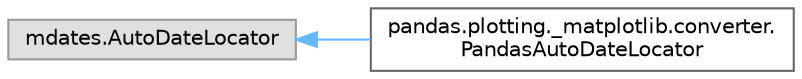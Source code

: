 digraph "Graphical Class Hierarchy"
{
 // LATEX_PDF_SIZE
  bgcolor="transparent";
  edge [fontname=Helvetica,fontsize=10,labelfontname=Helvetica,labelfontsize=10];
  node [fontname=Helvetica,fontsize=10,shape=box,height=0.2,width=0.4];
  rankdir="LR";
  Node0 [id="Node000000",label="mdates.AutoDateLocator",height=0.2,width=0.4,color="grey60", fillcolor="#E0E0E0", style="filled",tooltip=" "];
  Node0 -> Node1 [id="edge3991_Node000000_Node000001",dir="back",color="steelblue1",style="solid",tooltip=" "];
  Node1 [id="Node000001",label="pandas.plotting._matplotlib.converter.\lPandasAutoDateLocator",height=0.2,width=0.4,color="grey40", fillcolor="white", style="filled",URL="$de/df7/classpandas_1_1plotting_1_1__matplotlib_1_1converter_1_1PandasAutoDateLocator.html",tooltip=" "];
}
